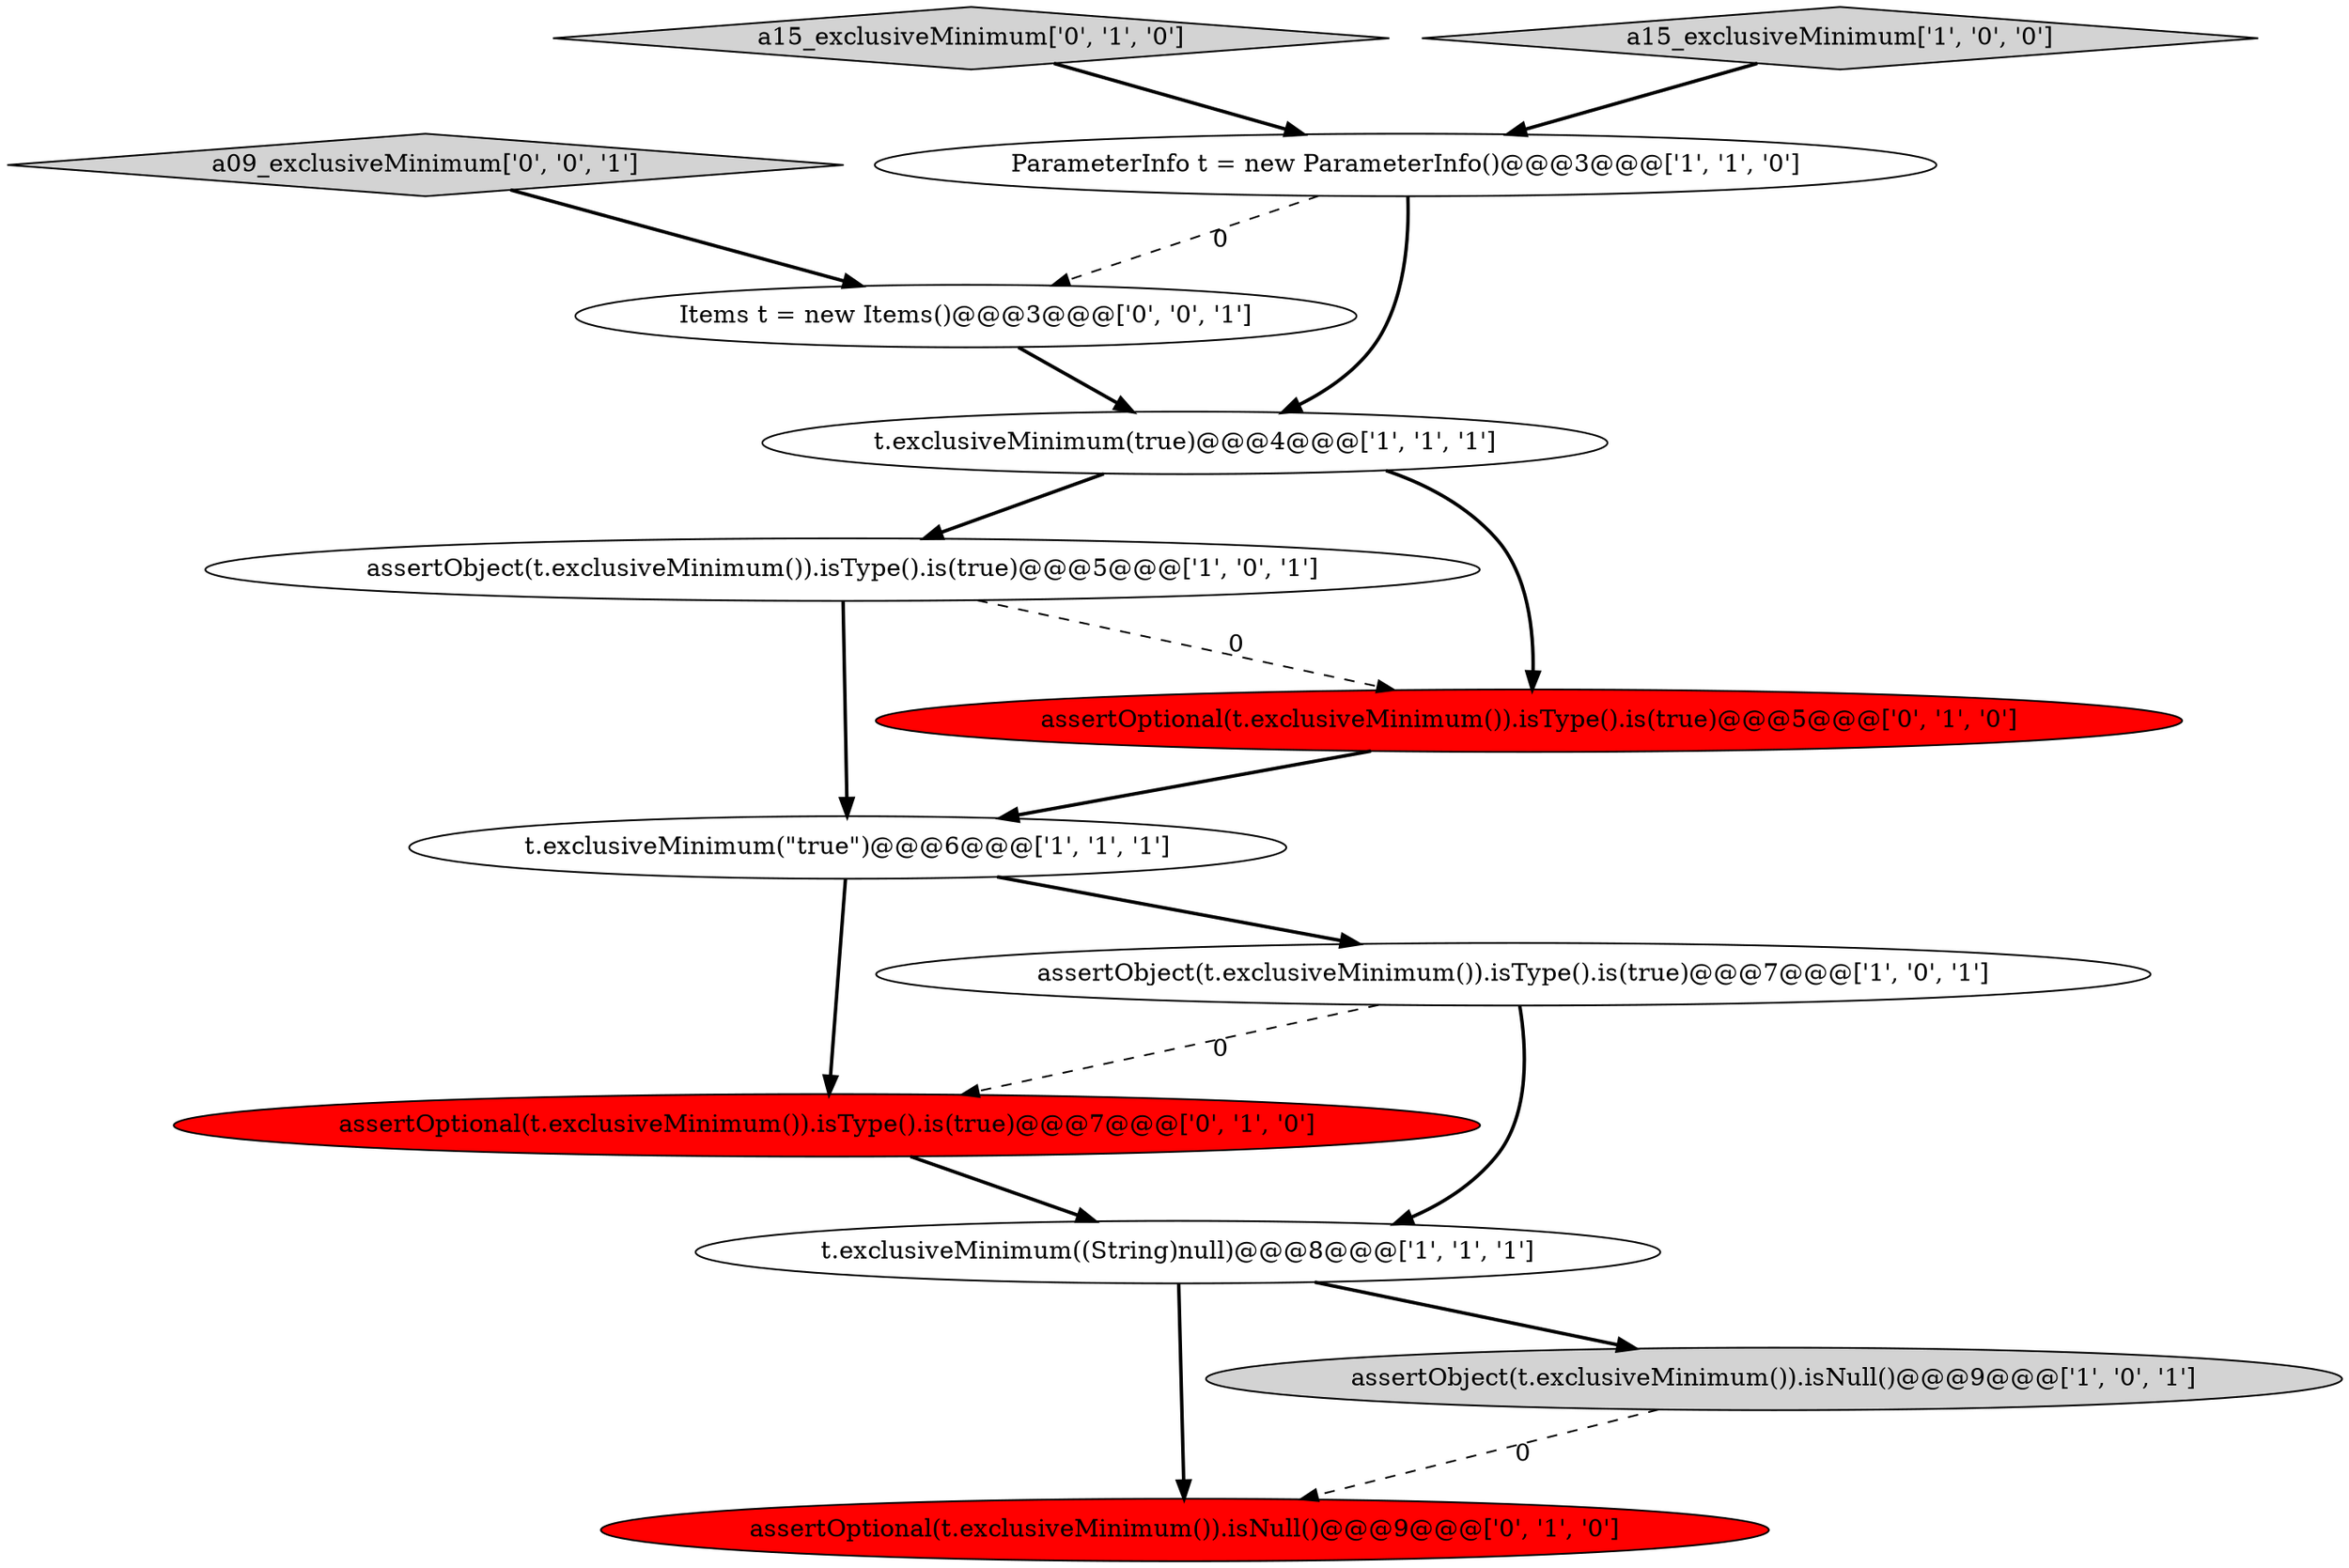 digraph {
11 [style = filled, label = "assertOptional(t.exclusiveMinimum()).isNull()@@@9@@@['0', '1', '0']", fillcolor = red, shape = ellipse image = "AAA1AAABBB2BBB"];
0 [style = filled, label = "assertObject(t.exclusiveMinimum()).isType().is(true)@@@5@@@['1', '0', '1']", fillcolor = white, shape = ellipse image = "AAA0AAABBB1BBB"];
5 [style = filled, label = "assertObject(t.exclusiveMinimum()).isNull()@@@9@@@['1', '0', '1']", fillcolor = lightgray, shape = ellipse image = "AAA0AAABBB1BBB"];
10 [style = filled, label = "assertOptional(t.exclusiveMinimum()).isType().is(true)@@@7@@@['0', '1', '0']", fillcolor = red, shape = ellipse image = "AAA1AAABBB2BBB"];
13 [style = filled, label = "Items t = new Items()@@@3@@@['0', '0', '1']", fillcolor = white, shape = ellipse image = "AAA0AAABBB3BBB"];
12 [style = filled, label = "a09_exclusiveMinimum['0', '0', '1']", fillcolor = lightgray, shape = diamond image = "AAA0AAABBB3BBB"];
2 [style = filled, label = "t.exclusiveMinimum(\"true\")@@@6@@@['1', '1', '1']", fillcolor = white, shape = ellipse image = "AAA0AAABBB1BBB"];
1 [style = filled, label = "t.exclusiveMinimum(true)@@@4@@@['1', '1', '1']", fillcolor = white, shape = ellipse image = "AAA0AAABBB1BBB"];
6 [style = filled, label = "ParameterInfo t = new ParameterInfo()@@@3@@@['1', '1', '0']", fillcolor = white, shape = ellipse image = "AAA0AAABBB1BBB"];
9 [style = filled, label = "assertOptional(t.exclusiveMinimum()).isType().is(true)@@@5@@@['0', '1', '0']", fillcolor = red, shape = ellipse image = "AAA1AAABBB2BBB"];
7 [style = filled, label = "t.exclusiveMinimum((String)null)@@@8@@@['1', '1', '1']", fillcolor = white, shape = ellipse image = "AAA0AAABBB1BBB"];
8 [style = filled, label = "a15_exclusiveMinimum['0', '1', '0']", fillcolor = lightgray, shape = diamond image = "AAA0AAABBB2BBB"];
4 [style = filled, label = "assertObject(t.exclusiveMinimum()).isType().is(true)@@@7@@@['1', '0', '1']", fillcolor = white, shape = ellipse image = "AAA0AAABBB1BBB"];
3 [style = filled, label = "a15_exclusiveMinimum['1', '0', '0']", fillcolor = lightgray, shape = diamond image = "AAA0AAABBB1BBB"];
6->1 [style = bold, label=""];
12->13 [style = bold, label=""];
3->6 [style = bold, label=""];
7->5 [style = bold, label=""];
8->6 [style = bold, label=""];
7->11 [style = bold, label=""];
1->0 [style = bold, label=""];
0->9 [style = dashed, label="0"];
6->13 [style = dashed, label="0"];
4->10 [style = dashed, label="0"];
5->11 [style = dashed, label="0"];
2->10 [style = bold, label=""];
2->4 [style = bold, label=""];
9->2 [style = bold, label=""];
10->7 [style = bold, label=""];
4->7 [style = bold, label=""];
1->9 [style = bold, label=""];
13->1 [style = bold, label=""];
0->2 [style = bold, label=""];
}
